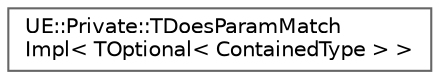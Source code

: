 digraph "Graphical Class Hierarchy"
{
 // INTERACTIVE_SVG=YES
 // LATEX_PDF_SIZE
  bgcolor="transparent";
  edge [fontname=Helvetica,fontsize=10,labelfontname=Helvetica,labelfontsize=10];
  node [fontname=Helvetica,fontsize=10,shape=box,height=0.2,width=0.4];
  rankdir="LR";
  Node0 [id="Node000000",label="UE::Private::TDoesParamMatch\lImpl\< TOptional\< ContainedType \> \>",height=0.2,width=0.4,color="grey40", fillcolor="white", style="filled",URL="$d6/dc5/structUE_1_1Private_1_1TDoesParamMatchImpl_3_01TOptional_3_01ContainedType_01_4_01_4.html",tooltip=" "];
}
